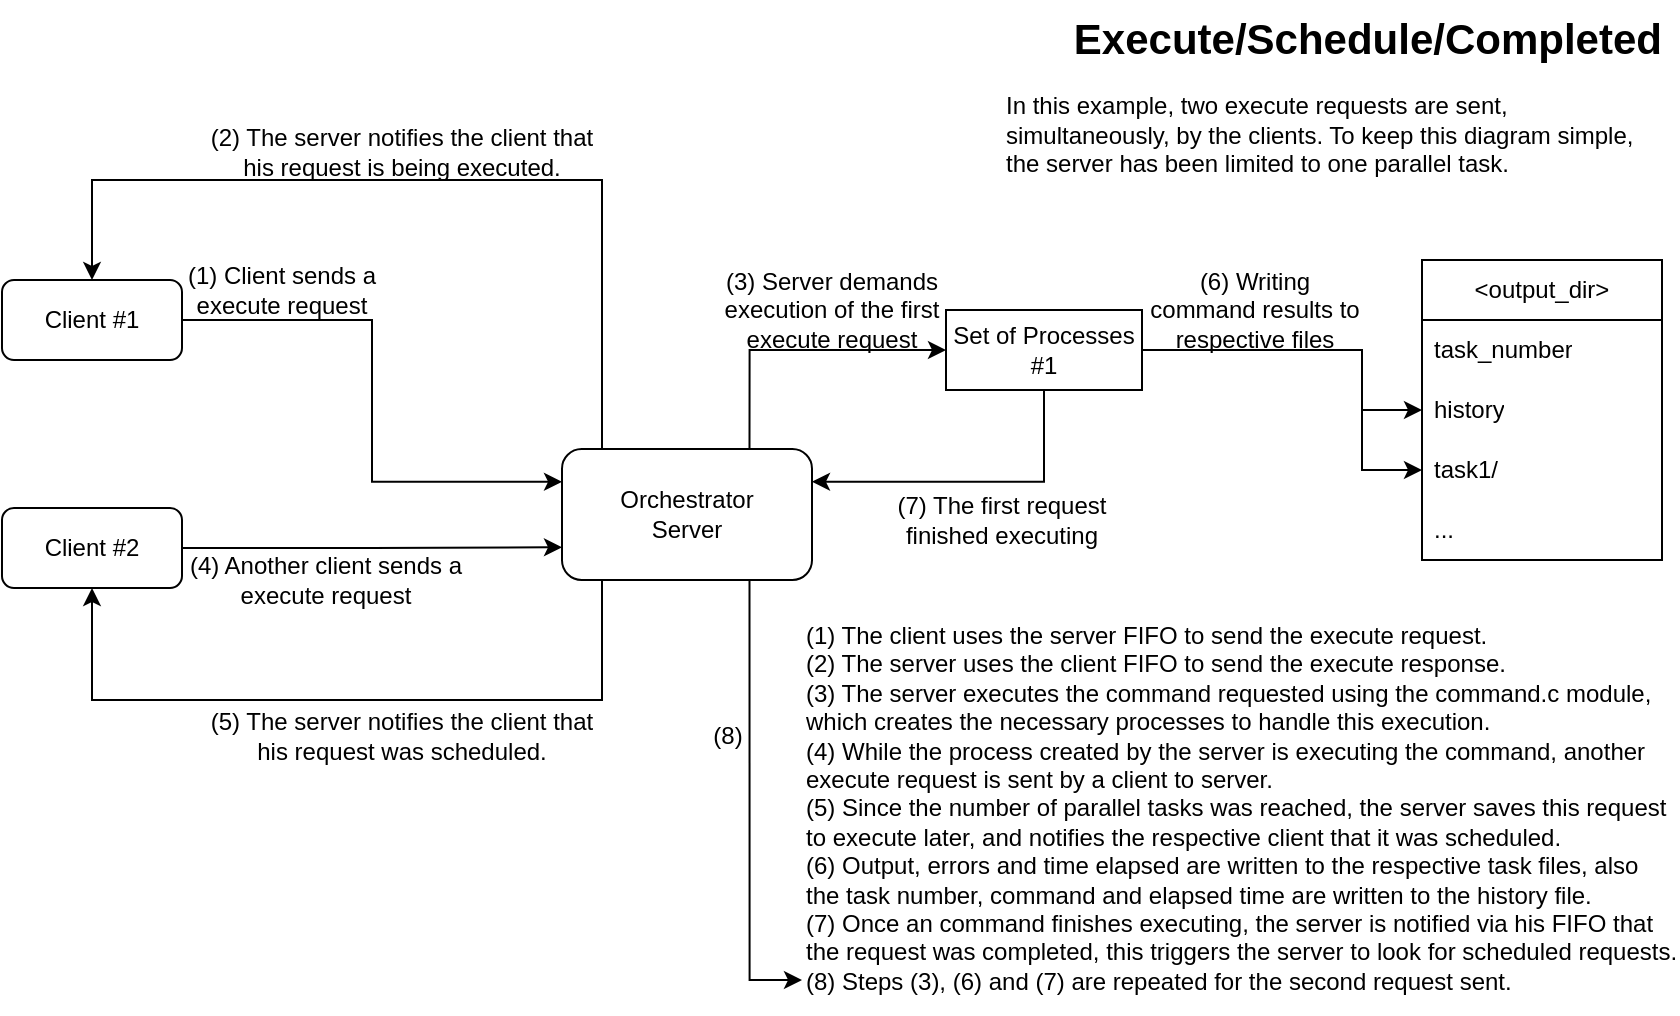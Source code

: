 <mxfile version="24.3.1" type="device">
  <diagram name="Page-1" id="whHoUh4HutGnMUqi3Y0A">
    <mxGraphModel dx="880" dy="524" grid="1" gridSize="10" guides="1" tooltips="1" connect="1" arrows="1" fold="1" page="1" pageScale="1" pageWidth="850" pageHeight="1100" math="0" shadow="0">
      <root>
        <mxCell id="0" />
        <mxCell id="1" parent="0" />
        <mxCell id="OTiAG1ZagbwWr7k3xQRL-14" style="edgeStyle=orthogonalEdgeStyle;rounded=0;orthogonalLoop=1;jettySize=auto;html=1;exitX=1;exitY=0.5;exitDx=0;exitDy=0;entryX=0;entryY=0.75;entryDx=0;entryDy=0;" parent="1" source="OTiAG1ZagbwWr7k3xQRL-2" target="OTiAG1ZagbwWr7k3xQRL-16" edge="1">
          <mxGeometry relative="1" as="geometry">
            <mxPoint x="370" y="334.022" as="targetPoint" />
          </mxGeometry>
        </mxCell>
        <mxCell id="OTiAG1ZagbwWr7k3xQRL-2" value="Client #2" style="rounded=1;whiteSpace=wrap;html=1;" parent="1" vertex="1">
          <mxGeometry x="60" y="324" width="90" height="40" as="geometry" />
        </mxCell>
        <mxCell id="OTiAG1ZagbwWr7k3xQRL-4" style="edgeStyle=orthogonalEdgeStyle;rounded=0;orthogonalLoop=1;jettySize=auto;html=1;exitX=1;exitY=0.5;exitDx=0;exitDy=0;entryX=0;entryY=0.25;entryDx=0;entryDy=0;" parent="1" source="OTiAG1ZagbwWr7k3xQRL-3" target="OTiAG1ZagbwWr7k3xQRL-16" edge="1">
          <mxGeometry relative="1" as="geometry">
            <mxPoint x="370" y="307.25" as="targetPoint" />
          </mxGeometry>
        </mxCell>
        <mxCell id="OTiAG1ZagbwWr7k3xQRL-3" value="Client #1" style="rounded=1;whiteSpace=wrap;html=1;" parent="1" vertex="1">
          <mxGeometry x="60" y="210" width="90" height="40" as="geometry" />
        </mxCell>
        <mxCell id="OTiAG1ZagbwWr7k3xQRL-6" value="(1) Client sends a execute request" style="text;html=1;align=center;verticalAlign=middle;whiteSpace=wrap;rounded=0;" parent="1" vertex="1">
          <mxGeometry x="130" y="200" width="140" height="30" as="geometry" />
        </mxCell>
        <mxCell id="OTiAG1ZagbwWr7k3xQRL-9" value="&amp;lt;output_dir&amp;gt;" style="swimlane;fontStyle=0;childLayout=stackLayout;horizontal=1;startSize=30;horizontalStack=0;resizeParent=1;resizeParentMax=0;resizeLast=0;collapsible=1;marginBottom=0;whiteSpace=wrap;html=1;" parent="1" vertex="1">
          <mxGeometry x="770" y="200" width="120" height="150" as="geometry" />
        </mxCell>
        <mxCell id="OTiAG1ZagbwWr7k3xQRL-10" value="task_number" style="text;strokeColor=none;fillColor=none;align=left;verticalAlign=middle;spacingLeft=4;spacingRight=4;overflow=hidden;points=[[0,0.5],[1,0.5]];portConstraint=eastwest;rotatable=0;whiteSpace=wrap;html=1;" parent="OTiAG1ZagbwWr7k3xQRL-9" vertex="1">
          <mxGeometry y="30" width="120" height="30" as="geometry" />
        </mxCell>
        <mxCell id="qVnQ6gSnVdwOvjy4rbDo-1" value="history" style="text;strokeColor=none;fillColor=none;align=left;verticalAlign=middle;spacingLeft=4;spacingRight=4;overflow=hidden;points=[[0,0.5],[1,0.5]];portConstraint=eastwest;rotatable=0;whiteSpace=wrap;html=1;" parent="OTiAG1ZagbwWr7k3xQRL-9" vertex="1">
          <mxGeometry y="60" width="120" height="30" as="geometry" />
        </mxCell>
        <mxCell id="OTiAG1ZagbwWr7k3xQRL-11" value="task1/" style="text;strokeColor=none;fillColor=none;align=left;verticalAlign=middle;spacingLeft=4;spacingRight=4;overflow=hidden;points=[[0,0.5],[1,0.5]];portConstraint=eastwest;rotatable=0;whiteSpace=wrap;html=1;" parent="OTiAG1ZagbwWr7k3xQRL-9" vertex="1">
          <mxGeometry y="90" width="120" height="30" as="geometry" />
        </mxCell>
        <mxCell id="OTiAG1ZagbwWr7k3xQRL-13" value="..." style="text;strokeColor=none;fillColor=none;align=left;verticalAlign=middle;spacingLeft=4;spacingRight=4;overflow=hidden;points=[[0,0.5],[1,0.5]];portConstraint=eastwest;rotatable=0;whiteSpace=wrap;html=1;" parent="OTiAG1ZagbwWr7k3xQRL-9" vertex="1">
          <mxGeometry y="120" width="120" height="30" as="geometry" />
        </mxCell>
        <mxCell id="OTiAG1ZagbwWr7k3xQRL-22" style="edgeStyle=orthogonalEdgeStyle;rounded=0;orthogonalLoop=1;jettySize=auto;html=1;entryX=0.5;entryY=0;entryDx=0;entryDy=0;" parent="1" source="OTiAG1ZagbwWr7k3xQRL-16" target="OTiAG1ZagbwWr7k3xQRL-3" edge="1">
          <mxGeometry relative="1" as="geometry">
            <Array as="points">
              <mxPoint x="360" y="160" />
              <mxPoint x="105" y="160" />
            </Array>
          </mxGeometry>
        </mxCell>
        <mxCell id="OTiAG1ZagbwWr7k3xQRL-25" style="edgeStyle=orthogonalEdgeStyle;rounded=0;orthogonalLoop=1;jettySize=auto;html=1;exitX=0.25;exitY=1;exitDx=0;exitDy=0;entryX=0.5;entryY=1;entryDx=0;entryDy=0;" parent="1" source="OTiAG1ZagbwWr7k3xQRL-16" target="OTiAG1ZagbwWr7k3xQRL-2" edge="1">
          <mxGeometry relative="1" as="geometry">
            <Array as="points">
              <mxPoint x="360" y="360" />
              <mxPoint x="360" y="420" />
              <mxPoint x="105" y="420" />
            </Array>
          </mxGeometry>
        </mxCell>
        <mxCell id="OTiAG1ZagbwWr7k3xQRL-30" style="edgeStyle=orthogonalEdgeStyle;rounded=0;orthogonalLoop=1;jettySize=auto;html=1;exitX=0.75;exitY=0;exitDx=0;exitDy=0;entryX=0;entryY=0.5;entryDx=0;entryDy=0;" parent="1" source="OTiAG1ZagbwWr7k3xQRL-16" target="OTiAG1ZagbwWr7k3xQRL-29" edge="1">
          <mxGeometry relative="1" as="geometry" />
        </mxCell>
        <mxCell id="OTiAG1ZagbwWr7k3xQRL-37" style="edgeStyle=orthogonalEdgeStyle;rounded=0;orthogonalLoop=1;jettySize=auto;html=1;exitX=0.75;exitY=1;exitDx=0;exitDy=0;" parent="1" source="OTiAG1ZagbwWr7k3xQRL-16" edge="1">
          <mxGeometry relative="1" as="geometry">
            <mxPoint x="460" y="560" as="targetPoint" />
            <Array as="points">
              <mxPoint x="434" y="560" />
            </Array>
          </mxGeometry>
        </mxCell>
        <mxCell id="OTiAG1ZagbwWr7k3xQRL-16" value="Orchestrator&lt;br&gt;Server" style="rounded=1;whiteSpace=wrap;html=1;" parent="1" vertex="1">
          <mxGeometry x="340" y="294.5" width="125" height="65.5" as="geometry" />
        </mxCell>
        <mxCell id="OTiAG1ZagbwWr7k3xQRL-18" value="&lt;h1 align=&quot;right&quot; style=&quot;margin-top: 0px; font-size: 21px;&quot;&gt;Execute/Schedule/Completed&lt;br&gt;&lt;/h1&gt;&lt;p&gt;In this example, two execute requests are sent, &lt;span class=&quot;yKMVIe&quot; aria-level=&quot;1&quot; role=&quot;heading&quot;&gt;simultaneously&lt;/span&gt;, by the clients. To keep this diagram simple, the server has been limited to one parallel task.&lt;br&gt;&lt;/p&gt;" style="text;html=1;whiteSpace=wrap;overflow=hidden;rounded=0;" parent="1" vertex="1">
          <mxGeometry x="560" y="70" width="330" height="120" as="geometry" />
        </mxCell>
        <mxCell id="OTiAG1ZagbwWr7k3xQRL-19" value="(2) The server notifies the client&amp;nbsp;that his request is being executed." style="text;html=1;align=center;verticalAlign=middle;whiteSpace=wrap;rounded=0;" parent="1" vertex="1">
          <mxGeometry x="160" y="131" width="200" height="30" as="geometry" />
        </mxCell>
        <mxCell id="OTiAG1ZagbwWr7k3xQRL-23" value="&lt;div&gt;(1) The client uses the server FIFO to send the execute request.&lt;/div&gt;&lt;div&gt;(2) The server uses the client FIFO to send the execute response.&lt;br&gt;&lt;/div&gt;&lt;div&gt;(3) The server executes the command requested using the command.c module, which creates the necessary processes to handle this execution.&lt;/div&gt;&lt;div&gt;(4) While the process created by the server is executing the command, another execute request is sent by a client to server.&lt;br&gt;&lt;/div&gt;&lt;div&gt;(5) Since the number of parallel tasks was reached, the server saves this request to execute later, and notifies the respective client that it was scheduled.&lt;br&gt;&lt;/div&gt;&lt;div&gt;(6) Output, errors and time elapsed are written to the respective task files, also the task number, command and elapsed time are written to the history file.&lt;br&gt;&lt;/div&gt;&lt;div&gt;(7) Once an command finishes executing, the server is notified via his FIFO that the request was completed, this triggers the server to look for scheduled requests.&lt;/div&gt;&lt;div&gt;(8) Steps (3), (6) and (7) are repeated for the second request sent.&lt;br&gt;&lt;/div&gt;" style="text;html=1;whiteSpace=wrap;overflow=hidden;rounded=0;" parent="1" vertex="1">
          <mxGeometry x="460" y="374" width="437.75" height="200" as="geometry" />
        </mxCell>
        <mxCell id="OTiAG1ZagbwWr7k3xQRL-24" value="(4) Another client sends a execute request" style="text;html=1;align=center;verticalAlign=middle;whiteSpace=wrap;rounded=0;" parent="1" vertex="1">
          <mxGeometry x="152" y="345" width="140" height="30" as="geometry" />
        </mxCell>
        <mxCell id="OTiAG1ZagbwWr7k3xQRL-27" value="(5) The server notifies the client&amp;nbsp;that his request was scheduled." style="text;html=1;align=center;verticalAlign=middle;whiteSpace=wrap;rounded=0;" parent="1" vertex="1">
          <mxGeometry x="160" y="423" width="200" height="30" as="geometry" />
        </mxCell>
        <mxCell id="OTiAG1ZagbwWr7k3xQRL-32" style="edgeStyle=orthogonalEdgeStyle;rounded=0;orthogonalLoop=1;jettySize=auto;html=1;exitX=0.5;exitY=1;exitDx=0;exitDy=0;entryX=1;entryY=0.25;entryDx=0;entryDy=0;" parent="1" source="OTiAG1ZagbwWr7k3xQRL-29" target="OTiAG1ZagbwWr7k3xQRL-16" edge="1">
          <mxGeometry relative="1" as="geometry" />
        </mxCell>
        <mxCell id="OTiAG1ZagbwWr7k3xQRL-35" style="edgeStyle=orthogonalEdgeStyle;rounded=0;orthogonalLoop=1;jettySize=auto;html=1;exitX=1;exitY=0.5;exitDx=0;exitDy=0;entryX=0;entryY=0.5;entryDx=0;entryDy=0;" parent="1" source="OTiAG1ZagbwWr7k3xQRL-29" target="OTiAG1ZagbwWr7k3xQRL-11" edge="1">
          <mxGeometry relative="1" as="geometry">
            <Array as="points">
              <mxPoint x="740" y="245" />
              <mxPoint x="740" y="305" />
            </Array>
            <mxPoint x="660" y="300" as="targetPoint" />
          </mxGeometry>
        </mxCell>
        <mxCell id="qVnQ6gSnVdwOvjy4rbDo-2" style="edgeStyle=orthogonalEdgeStyle;rounded=0;orthogonalLoop=1;jettySize=auto;html=1;entryX=0;entryY=0.5;entryDx=0;entryDy=0;" parent="1" source="OTiAG1ZagbwWr7k3xQRL-29" target="qVnQ6gSnVdwOvjy4rbDo-1" edge="1">
          <mxGeometry relative="1" as="geometry">
            <Array as="points">
              <mxPoint x="740" y="245" />
              <mxPoint x="740" y="275" />
            </Array>
          </mxGeometry>
        </mxCell>
        <mxCell id="OTiAG1ZagbwWr7k3xQRL-29" value="Set of Processes #1" style="rounded=0;whiteSpace=wrap;html=1;" parent="1" vertex="1">
          <mxGeometry x="532" y="225" width="98" height="40" as="geometry" />
        </mxCell>
        <mxCell id="OTiAG1ZagbwWr7k3xQRL-31" value="(3) Server demands execution of the first execute request" style="text;html=1;align=center;verticalAlign=middle;whiteSpace=wrap;rounded=0;" parent="1" vertex="1">
          <mxGeometry x="415" y="210" width="120" height="30" as="geometry" />
        </mxCell>
        <mxCell id="OTiAG1ZagbwWr7k3xQRL-33" value="(7) The first request finished executing" style="text;html=1;align=center;verticalAlign=middle;whiteSpace=wrap;rounded=0;" parent="1" vertex="1">
          <mxGeometry x="500" y="315" width="120" height="30" as="geometry" />
        </mxCell>
        <mxCell id="OTiAG1ZagbwWr7k3xQRL-36" value="(6) Writing command results to respective files" style="text;html=1;align=center;verticalAlign=middle;whiteSpace=wrap;rounded=0;" parent="1" vertex="1">
          <mxGeometry x="630" y="210" width="113" height="30" as="geometry" />
        </mxCell>
        <mxCell id="OTiAG1ZagbwWr7k3xQRL-38" value="(8)" style="text;html=1;align=center;verticalAlign=middle;whiteSpace=wrap;rounded=0;" parent="1" vertex="1">
          <mxGeometry x="393" y="423" width="60" height="30" as="geometry" />
        </mxCell>
      </root>
    </mxGraphModel>
  </diagram>
</mxfile>
